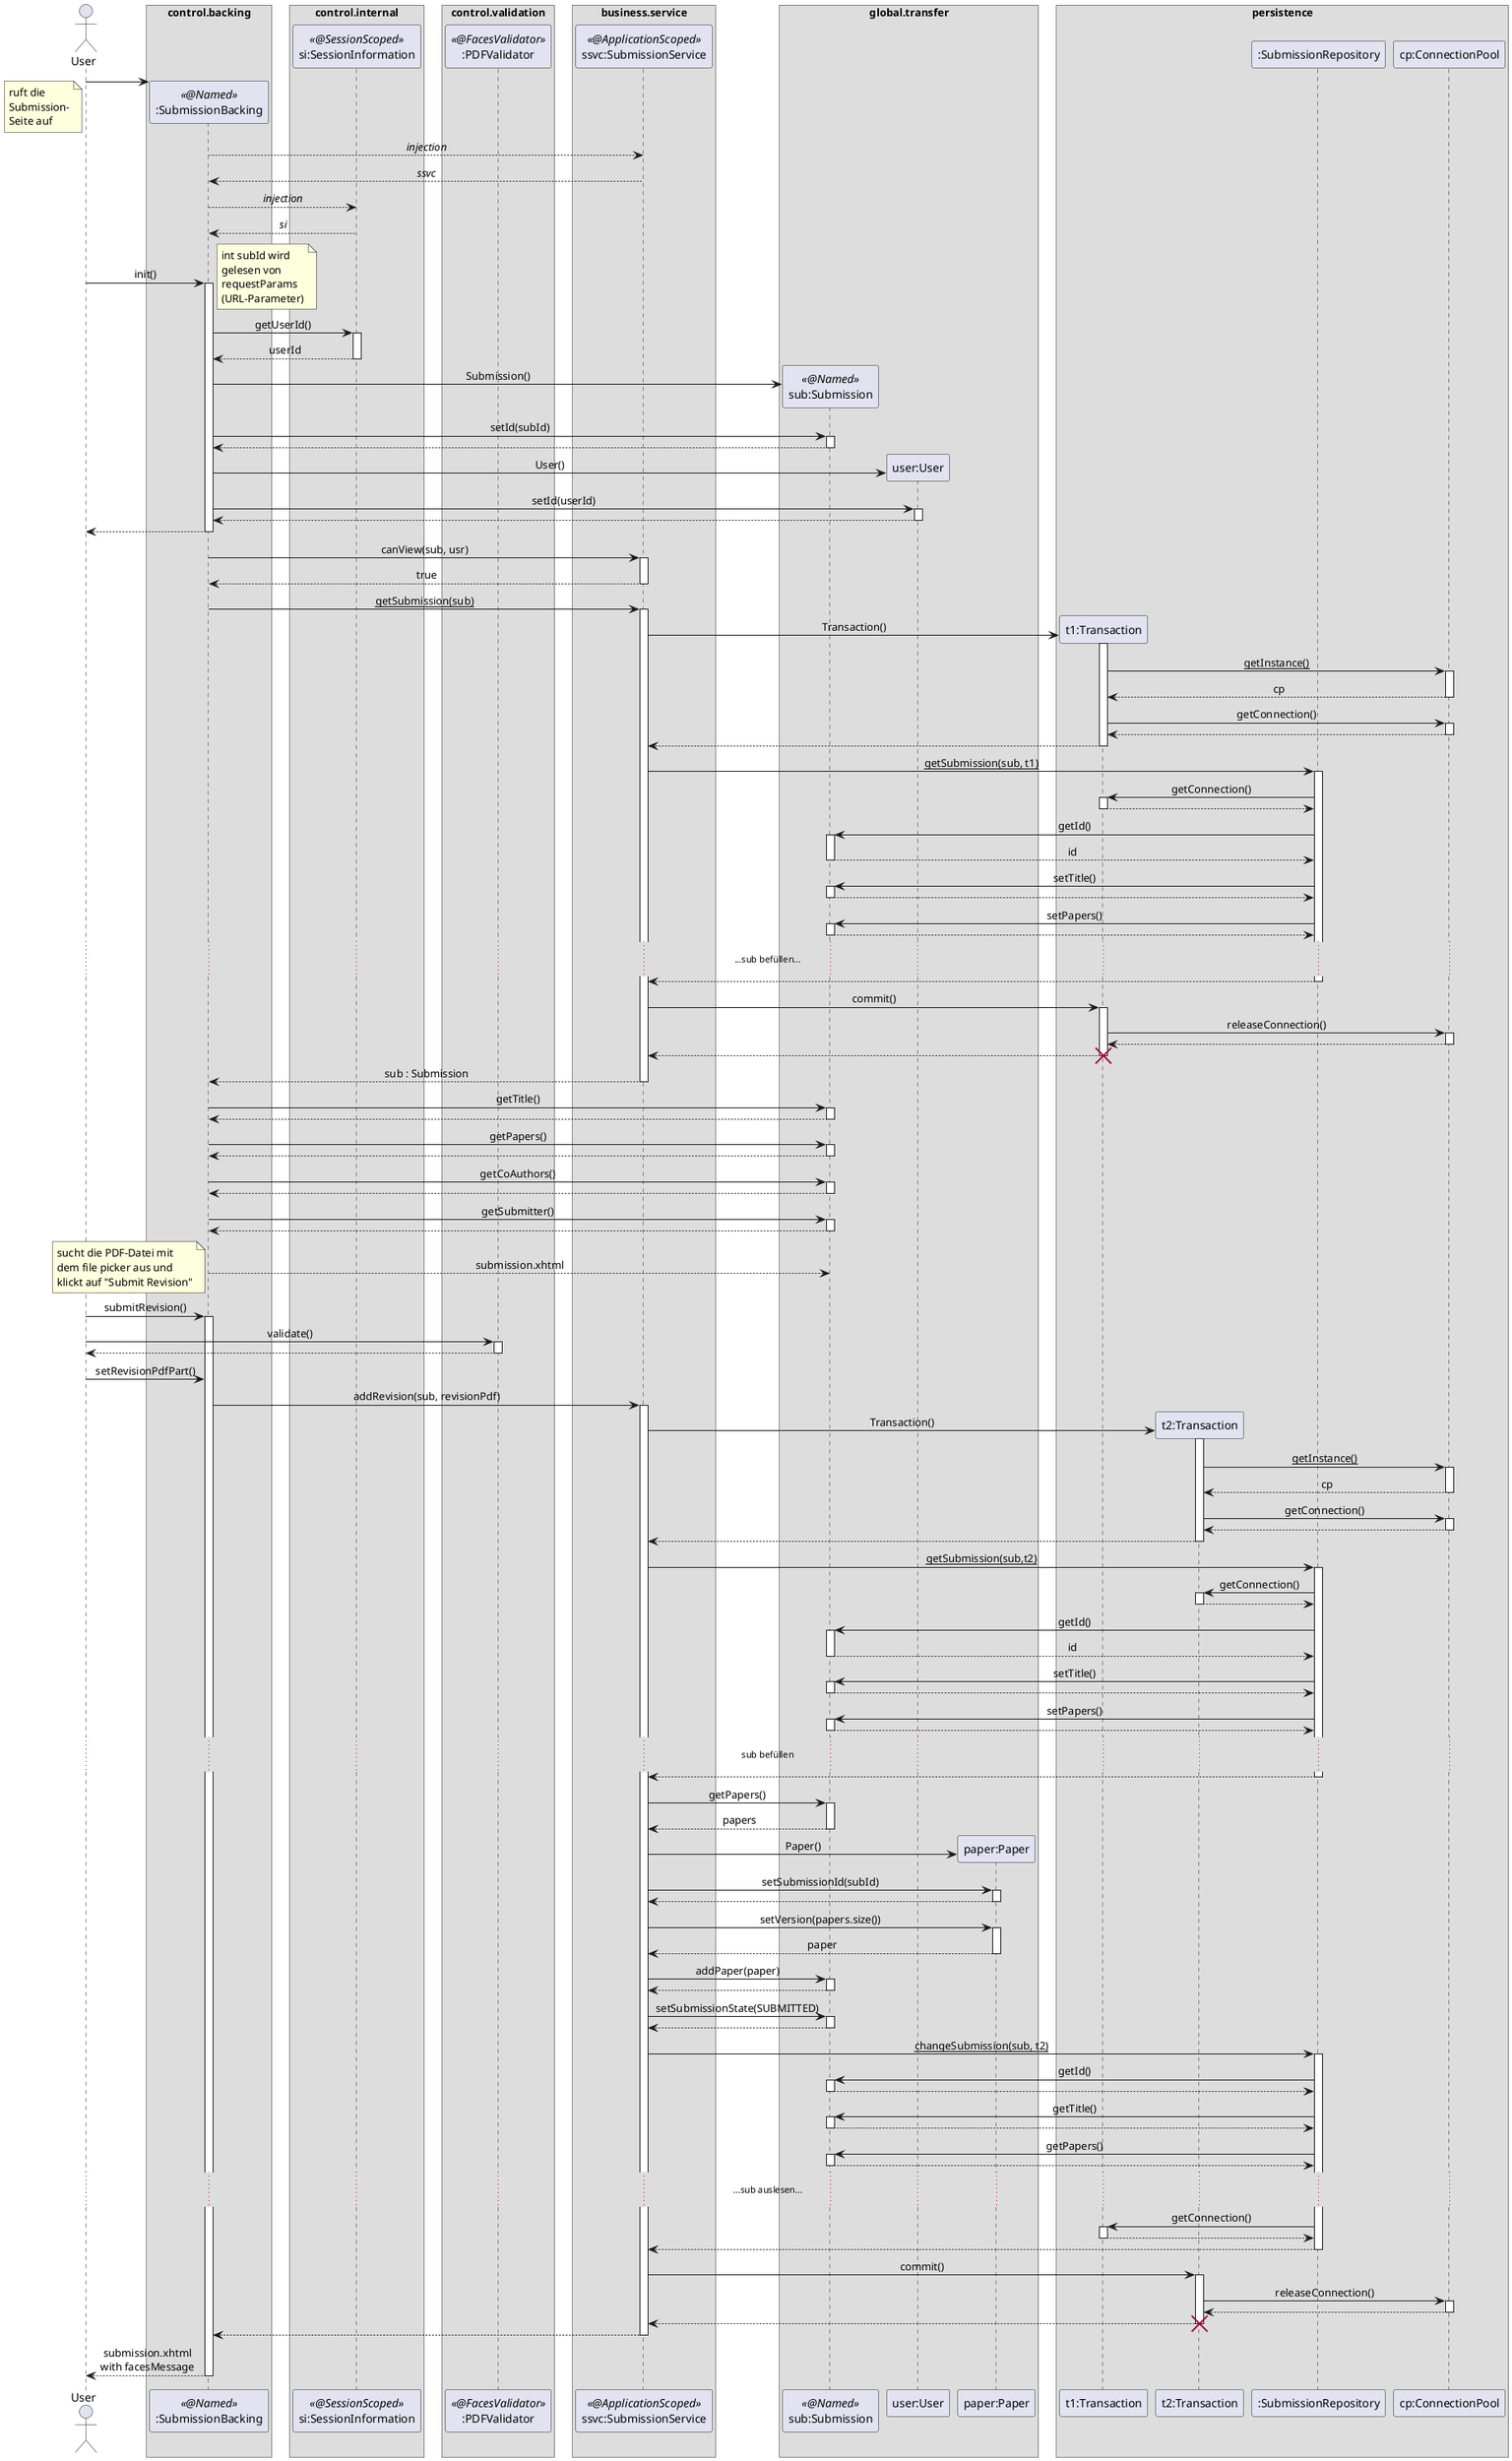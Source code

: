 @startuml
'https://plantuml.com/sequence-diagram

'!theme aws-orange
skinparam sequenceMessageAlign center
skinparam BoxPadding 10
'skinparam LifelineStrategy nosolid
'autonumber
'autoactivate on
'hide footbox

actor User as user

box "control.backing"
    participant ":SubmissionBacking" as sb << @Named >>
end box
'box "???"
'    participant ":ResourceBundle" as rscBundle
'end box
box "control.internal"
    participant "si:SessionInformation" as si << @SessionScoped >>
end box
box "control.validation"
    participant ":PDFValidator" as pdfv << @FacesValidator >>
end box
box "business.service"
    participant "ssvc:SubmissionService" as ssvc << @ApplicationScoped >>
end box
box "global.transfer"
    participant "sub:Submission" as sub << @Named >>
    participant "user:User" as usr
    participant "paper:Paper" as paper
end box
box persistence
    participant "t1:Transaction" as t1
    participant "t2:Transaction" as t2
    participant ":SubmissionRepository" as sr
    participant "cp:ConnectionPool" as cp
end box

create sb
user -> sb
note left
    ruft die
    Submission-
    Seite auf
end note
sb --> ssvc : //injection//
return //ssvc//
sb --> si : //injection//
return //si//
user -> sb : init()
activate sb
    note right
        int subId wird
        gelesen von
        requestParams
        (URL-Parameter)
    end note
    sb -> si ++ : getUserId()
    return userId
    sb -> sub ** : Submission()
    sb -> sub : setId(subId)
    activate sub
    return
    sb -> usr ** : User()
    sb -> usr ++ : setId(userId)
    return
    return
    sb -> ssvc ++ : canView(sub, usr)
    return true

    sb -> ssvc : __getSubmission(sub)__
    activate ssvc
        ssvc -> t1 ** : Transaction()
        activate t1
            t1 -> cp : __getInstance()__
            activate cp
            return cp
            t1 -> cp : getConnection()
            activate cp
            return
        return
        ssvc -> sr : __getSubmission(sub, t1)__
        activate sr
            sr -> t1 ++ : getConnection()
            return
            sr -> sub : getId()
            activate sub
            return id
            sr -> sub : setTitle()
            activate sub
            return
            sr -> sub : setPapers()
            activate sub
            return
            ......sub befüllen......
        return
        ssvc -> t1 ++ : commit()
            t1 -> cp ++ : releaseConnection()
            return
        return
        destroy t1
    return sub : Submission
    sb -> sub ++ : getTitle()
    return
    sb -> sub ++ : getPapers()
    return
    sb -> sub ++ : getCoAuthors()
    return
    sb -> sub ++ : getSubmitter()
    return
return submission.xhtml
note left
    sucht die PDF-Datei mit
    dem file picker aus und
    klickt auf "Submit Revision"
end note
user -> sb : submitRevision()
activate sb

    user -> pdfv ++ : validate()
    return
    user -> sb : setRevisionPdfPart()

    sb -> ssvc : addRevision(sub, revisionPdf)
    activate ssvc
        ssvc -> t2 ** : Transaction()
        activate t2
            t2 -> cp : __getInstance()__
            activate cp
            return cp
            t2 -> cp : getConnection()
            activate cp
            return
        return
        ssvc -> sr : __getSubmission(sub,t2)__
        activate sr
            sr -> t2 ++ : getConnection()
            return
            sr -> sub : getId()
            activate sub
            return id
            sr -> sub : setTitle()
            activate sub
            return
            sr -> sub : setPapers()
            activate sub
            return
            ...sub befüllen...
        return
        ssvc -> sub : getPapers()
        activate sub
        return papers
        ssvc -> paper ** : Paper()
        ssvc -> paper : setSubmissionId(subId)
        activate paper
        return
        ssvc -> paper : setVersion(papers.size())
        activate paper
        return paper
        ssvc -> sub : addPaper(paper)
        activate sub
        return
        ssvc -> sub ++ : setSubmissionState(SUBMITTED)
        return

        ssvc -> sr : __changeSubmission(sub, t2)__
        activate sr
            sr -> sub ++ : getId()
            return
            sr -> sub ++ : getTitle()
            return
            sr -> sub ++ : getPapers()
            return
            ......sub auslesen......
            sr -> t1 ++ : getConnection()
            return
        return

        ssvc -> t2 ++ : commit()
            t2 -> cp ++ : releaseConnection()
            return
        return
        destroy t2
    return

'    subBacking -> rscBundle : getAddRevision\\\nConfirmationMsg()
'    activate rscBundle
'    return msg

return submission.xhtml\nwith facesMessage




@enduml